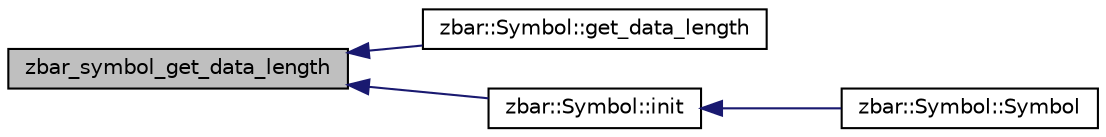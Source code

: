 digraph G
{
  edge [fontname="Helvetica",fontsize="10",labelfontname="Helvetica",labelfontsize="10"];
  node [fontname="Helvetica",fontsize="10",shape=record];
  rankdir=LR;
  Node1 [label="zbar_symbol_get_data_length",height=0.2,width=0.4,color="black", fillcolor="grey75", style="filled" fontcolor="black"];
  Node1 -> Node2 [dir=back,color="midnightblue",fontsize="10",style="solid",fontname="Helvetica"];
  Node2 [label="zbar::Symbol::get_data_length",height=0.2,width=0.4,color="black", fillcolor="white", style="filled",URL="$classzbar_1_1_symbol.html#a5ef806f9c42a93c66ed417b92b992751",tooltip="retrieve length of binary data"];
  Node1 -> Node3 [dir=back,color="midnightblue",fontsize="10",style="solid",fontname="Helvetica"];
  Node3 [label="zbar::Symbol::init",height=0.2,width=0.4,color="black", fillcolor="white", style="filled",URL="$classzbar_1_1_symbol.html#a914fc886337e14002171dd3e89aa0c5a",tooltip="(re)initialize Symbol from C symbol object."];
  Node3 -> Node4 [dir=back,color="midnightblue",fontsize="10",style="solid",fontname="Helvetica"];
  Node4 [label="zbar::Symbol::Symbol",height=0.2,width=0.4,color="black", fillcolor="white", style="filled",URL="$classzbar_1_1_symbol.html#afd11227460e70ec1b45d5e9f90a0b9ee",tooltip="constructor."];
}
